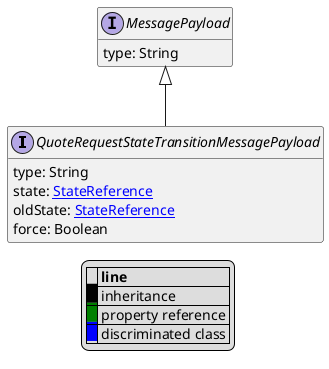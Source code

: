 @startuml

hide empty fields
hide empty methods
legend
|= |= line |
|<back:black>   </back>| inheritance |
|<back:green>   </back>| property reference |
|<back:blue>   </back>| discriminated class |
endlegend
interface QuoteRequestStateTransitionMessagePayload [[QuoteRequestStateTransitionMessagePayload.svg]] extends MessagePayload {
    type: String
    state: [[StateReference.svg StateReference]]
    oldState: [[StateReference.svg StateReference]]
    force: Boolean
}
interface MessagePayload [[MessagePayload.svg]]  {
    type: String
}





@enduml
